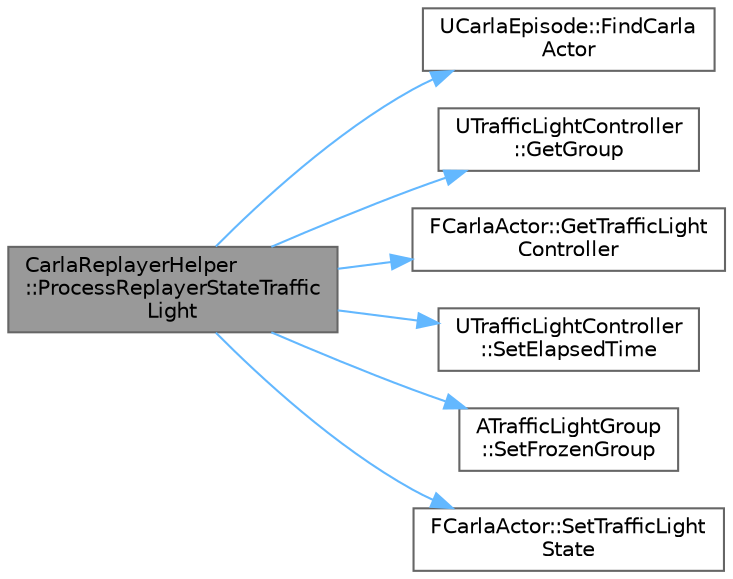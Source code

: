 digraph "CarlaReplayerHelper::ProcessReplayerStateTrafficLight"
{
 // INTERACTIVE_SVG=YES
 // LATEX_PDF_SIZE
  bgcolor="transparent";
  edge [fontname=Helvetica,fontsize=10,labelfontname=Helvetica,labelfontsize=10];
  node [fontname=Helvetica,fontsize=10,shape=box,height=0.2,width=0.4];
  rankdir="LR";
  Node1 [id="Node000001",label="CarlaReplayerHelper\l::ProcessReplayerStateTraffic\lLight",height=0.2,width=0.4,color="gray40", fillcolor="grey60", style="filled", fontcolor="black",tooltip=" "];
  Node1 -> Node2 [id="edge1_Node000001_Node000002",color="steelblue1",style="solid",tooltip=" "];
  Node2 [id="Node000002",label="UCarlaEpisode::FindCarla\lActor",height=0.2,width=0.4,color="grey40", fillcolor="white", style="filled",URL="$dc/d84/classUCarlaEpisode.html#a4d0c7a09f4d9de8110605e10125a93aa",tooltip="Find a Carla actor by id."];
  Node1 -> Node3 [id="edge2_Node000001_Node000003",color="steelblue1",style="solid",tooltip=" "];
  Node3 [id="Node000003",label="UTrafficLightController\l::GetGroup",height=0.2,width=0.4,color="grey40", fillcolor="white", style="filled",URL="$d3/d08/classUTrafficLightController.html#ada2e5b20781db6a878b9fb523ab2749c",tooltip=" "];
  Node1 -> Node4 [id="edge3_Node000001_Node000004",color="steelblue1",style="solid",tooltip=" "];
  Node4 [id="Node000004",label="FCarlaActor::GetTrafficLight\lController",height=0.2,width=0.4,color="grey40", fillcolor="white", style="filled",URL="$dc/dde/classFCarlaActor.html#abbefc674852620d7f53b64d4c95d95d2",tooltip=" "];
  Node1 -> Node5 [id="edge4_Node000001_Node000005",color="steelblue1",style="solid",tooltip=" "];
  Node5 [id="Node000005",label="UTrafficLightController\l::SetElapsedTime",height=0.2,width=0.4,color="grey40", fillcolor="white", style="filled",URL="$d3/d08/classUTrafficLightController.html#ab1bae74167835f618c3161c27a701d44",tooltip=" "];
  Node1 -> Node6 [id="edge5_Node000001_Node000006",color="steelblue1",style="solid",tooltip=" "];
  Node6 [id="Node000006",label="ATrafficLightGroup\l::SetFrozenGroup",height=0.2,width=0.4,color="grey40", fillcolor="white", style="filled",URL="$dd/d12/classATrafficLightGroup.html#a9ccf45682b261267c43df6056d39f651",tooltip=" "];
  Node1 -> Node7 [id="edge6_Node000001_Node000007",color="steelblue1",style="solid",tooltip=" "];
  Node7 [id="Node000007",label="FCarlaActor::SetTrafficLight\lState",height=0.2,width=0.4,color="grey40", fillcolor="white", style="filled",URL="$dc/dde/classFCarlaActor.html#af5d4499d84149cbe9fcaad1d2fea2613",tooltip=" "];
}

